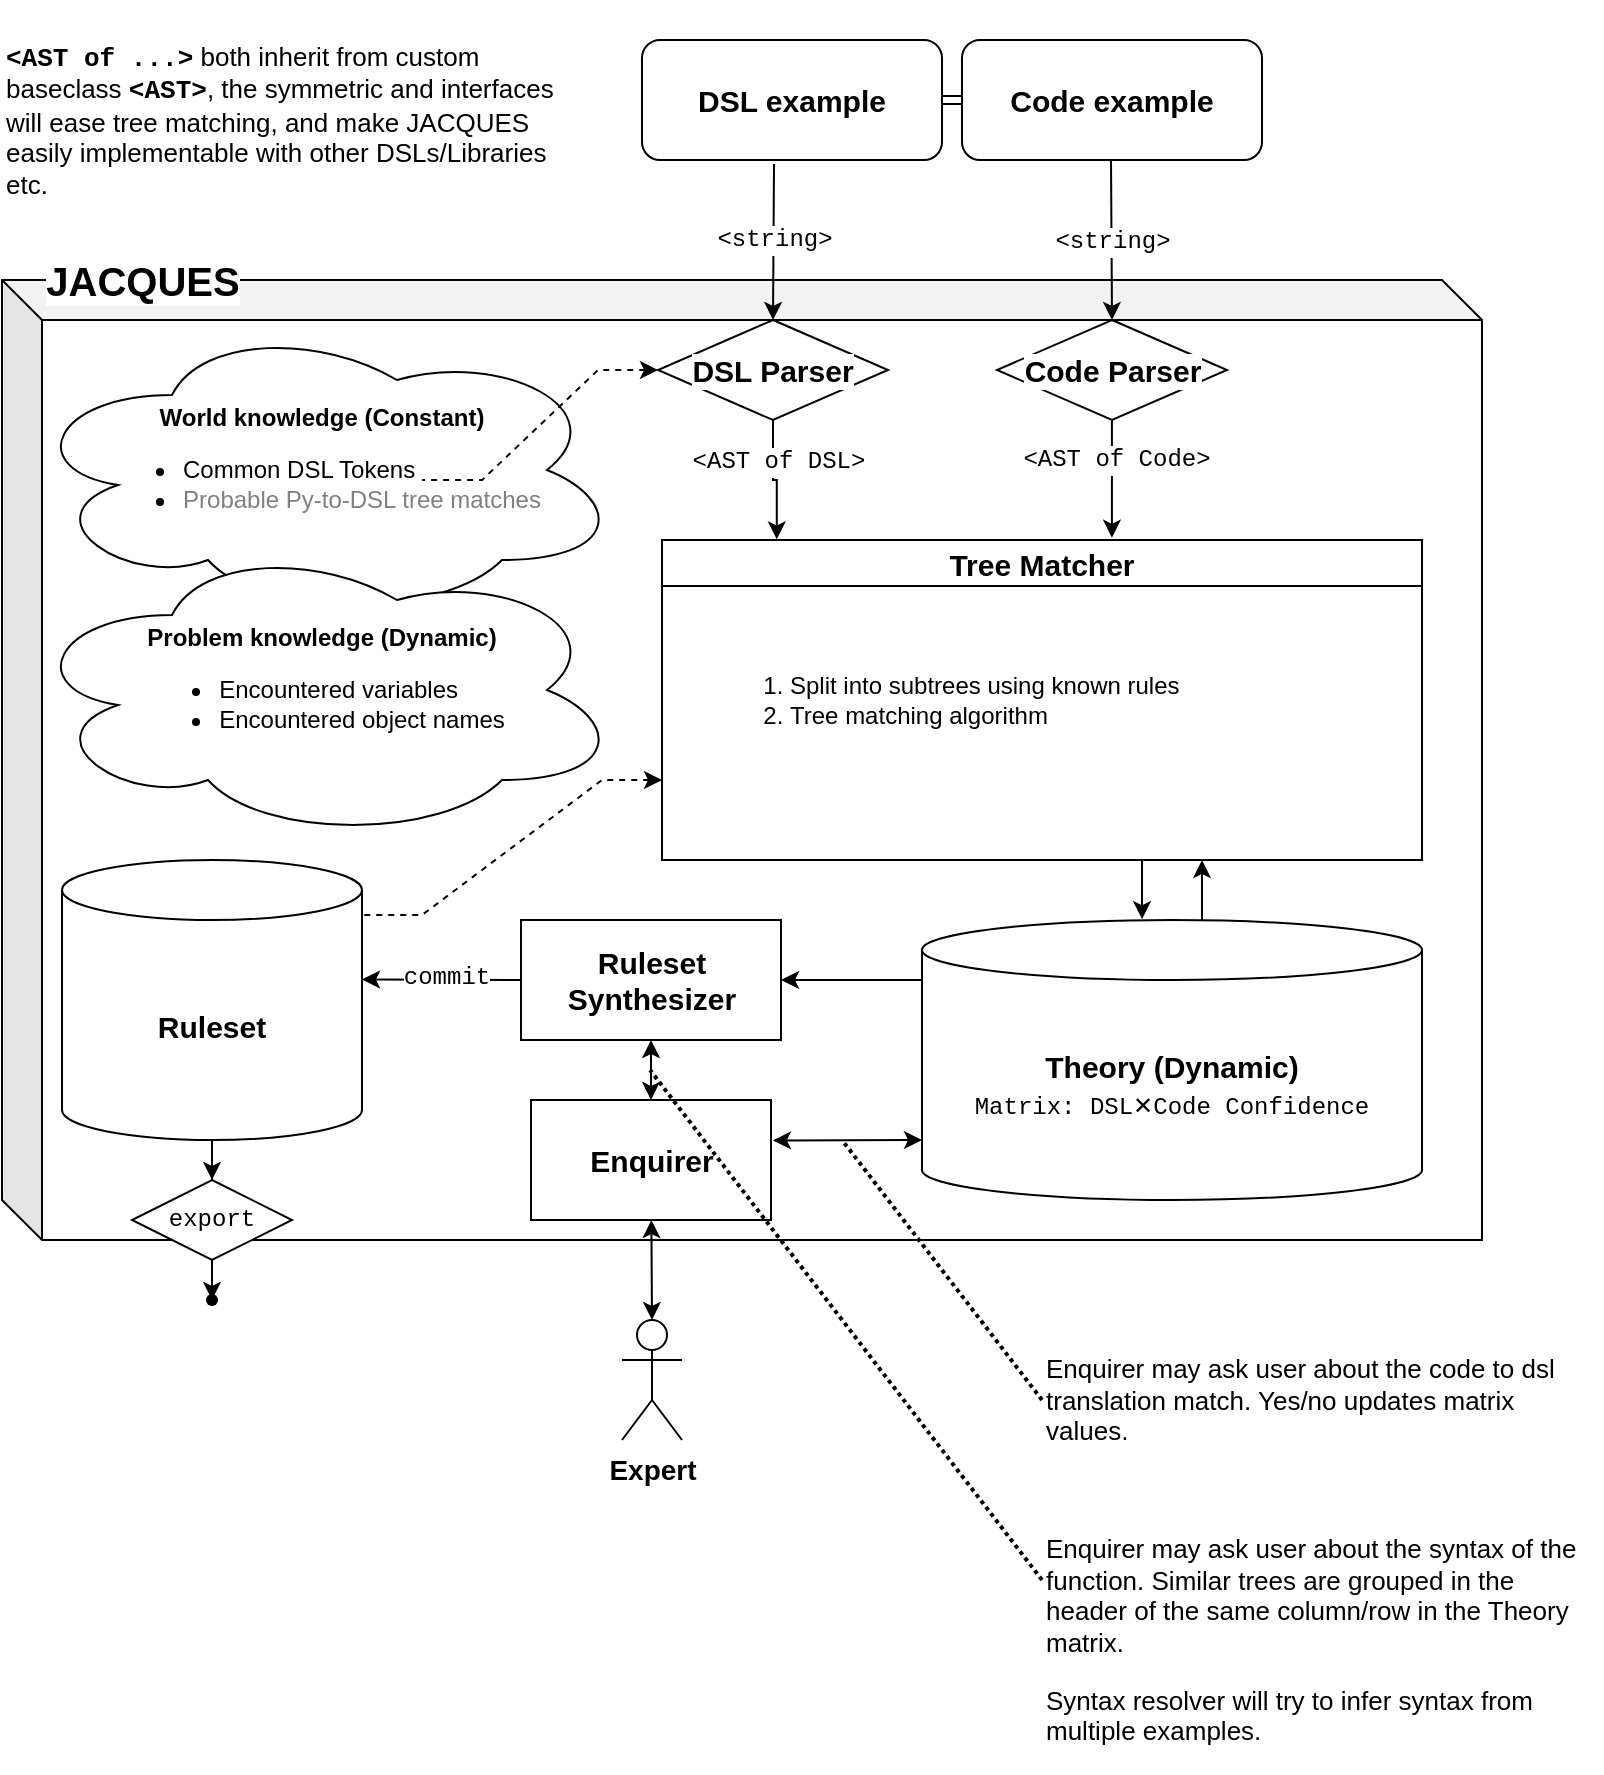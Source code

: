 <mxfile version="20.1.1" type="github">
  <diagram id="MzWI8Xbqk4ogClHRenAQ" name="Page-1">
    <mxGraphModel dx="1422" dy="724" grid="1" gridSize="10" guides="1" tooltips="1" connect="1" arrows="1" fold="1" page="1" pageScale="1" pageWidth="850" pageHeight="1100" math="0" shadow="0">
      <root>
        <mxCell id="0" />
        <mxCell id="1" parent="0" />
        <mxCell id="j6rCjOf4KR4LdH4R0Cua-5" value="" style="shape=cube;whiteSpace=wrap;html=1;boundedLbl=1;backgroundOutline=0;darkOpacity=0.05;darkOpacity2=0.1;rotatable=0;cloneable=0;deletable=1;resizable=0;movable=0;recursiveResize=0;allowArrows=0;connectable=0;" parent="1" vertex="1">
          <mxGeometry x="40" y="160" width="740" height="480" as="geometry" />
        </mxCell>
        <mxCell id="j6rCjOf4KR4LdH4R0Cua-2" value="&lt;div align=&quot;center&quot;&gt;&lt;b&gt;World knowledge (Constant)&lt;br&gt;&lt;/b&gt;&lt;/div&gt;&lt;div align=&quot;left&quot;&gt;&lt;ul&gt;&lt;li&gt;Common DSL Tokens&lt;/li&gt;&lt;li&gt;&lt;font color=&quot;#808080&quot;&gt;Probable Py-to-DSL tree matches&lt;/font&gt;&lt;/li&gt;&lt;/ul&gt;&lt;/div&gt;" style="ellipse;shape=cloud;whiteSpace=wrap;html=1;align=center;fontFamily=Helvetica;" parent="1" vertex="1">
          <mxGeometry x="50" y="180" width="300" height="150" as="geometry" />
        </mxCell>
        <mxCell id="j6rCjOf4KR4LdH4R0Cua-3" value="&lt;div align=&quot;center&quot;&gt;&lt;b&gt;Problem knowledge (Dynamic)&lt;br&gt;&lt;/b&gt;&lt;/div&gt;&lt;div align=&quot;left&quot;&gt;&lt;ul&gt;&lt;li&gt;Encountered variables&lt;/li&gt;&lt;li&gt;Encountered object names&lt;/li&gt;&lt;/ul&gt;&lt;/div&gt;" style="ellipse;shape=cloud;whiteSpace=wrap;html=1;align=center;fontFamily=Helvetica;" parent="1" vertex="1">
          <mxGeometry x="50" y="290" width="300" height="150" as="geometry" />
        </mxCell>
        <mxCell id="j6rCjOf4KR4LdH4R0Cua-7" value="JACQUES" style="text;html=1;align=center;verticalAlign=middle;resizable=0;points=[];autosize=1;strokeColor=none;fillColor=none;fontStyle=1;horizontal=1;fontSize=20;labelBackgroundColor=default;shadow=0;rounded=0;fontFamily=Helvetica;" parent="1" vertex="1">
          <mxGeometry x="50" y="140" width="120" height="40" as="geometry" />
        </mxCell>
        <mxCell id="j6rCjOf4KR4LdH4R0Cua-39" value="" style="edgeStyle=orthogonalEdgeStyle;rounded=0;orthogonalLoop=1;jettySize=auto;html=1;fontFamily=Courier New;fontSize=12;strokeWidth=1;" parent="1" source="j6rCjOf4KR4LdH4R0Cua-9" target="j6rCjOf4KR4LdH4R0Cua-38" edge="1">
          <mxGeometry relative="1" as="geometry" />
        </mxCell>
        <mxCell id="j6rCjOf4KR4LdH4R0Cua-9" value="&lt;div style=&quot;font-size: 15px;&quot;&gt;Ruleset&lt;br style=&quot;font-size: 15px;&quot;&gt;&lt;/div&gt;" style="shape=cylinder3;whiteSpace=wrap;html=1;boundedLbl=1;backgroundOutline=1;size=15;rounded=0;shadow=0;labelBackgroundColor=default;fontSize=15;fontFamily=Helvetica;fontStyle=1" parent="1" vertex="1">
          <mxGeometry x="70" y="450" width="150" height="140" as="geometry" />
        </mxCell>
        <mxCell id="j6rCjOf4KR4LdH4R0Cua-10" value="DSL example" style="rounded=1;whiteSpace=wrap;html=1;shadow=0;labelBackgroundColor=default;fontSize=15;fontFamily=Helvetica;fontStyle=1" parent="1" vertex="1">
          <mxGeometry x="360" y="40" width="150" height="60" as="geometry" />
        </mxCell>
        <mxCell id="j6rCjOf4KR4LdH4R0Cua-17" style="edgeStyle=orthogonalEdgeStyle;shape=link;rounded=0;orthogonalLoop=1;jettySize=auto;html=1;entryX=1;entryY=0.5;entryDx=0;entryDy=0;fontSize=20;strokeWidth=1;" parent="1" source="j6rCjOf4KR4LdH4R0Cua-11" target="j6rCjOf4KR4LdH4R0Cua-10" edge="1">
          <mxGeometry relative="1" as="geometry" />
        </mxCell>
        <mxCell id="j6rCjOf4KR4LdH4R0Cua-11" value="Code example" style="rounded=1;whiteSpace=wrap;html=1;shadow=0;labelBackgroundColor=default;fontSize=15;fontFamily=Helvetica;fontStyle=1" parent="1" vertex="1">
          <mxGeometry x="520" y="40" width="150" height="60" as="geometry" />
        </mxCell>
        <mxCell id="j6rCjOf4KR4LdH4R0Cua-12" value="&amp;lt;&lt;font style=&quot;font-size: 12px;&quot;&gt;string&amp;gt;&lt;/font&gt;" style="endArrow=classic;html=1;rounded=0;fontSize=12;exitX=0.44;exitY=1.033;exitDx=0;exitDy=0;exitPerimeter=0;entryX=0.5;entryY=0;entryDx=0;entryDy=0;verticalAlign=middle;fontFamily=Courier New;fontStyle=0" parent="1" source="j6rCjOf4KR4LdH4R0Cua-10" target="j6rCjOf4KR4LdH4R0Cua-19" edge="1">
          <mxGeometry x="-0.025" width="50" height="50" relative="1" as="geometry">
            <mxPoint x="470" y="320" as="sourcePoint" />
            <mxPoint x="426.3" y="240.16" as="targetPoint" />
            <mxPoint as="offset" />
          </mxGeometry>
        </mxCell>
        <mxCell id="j6rCjOf4KR4LdH4R0Cua-13" value="" style="endArrow=classic;html=1;rounded=0;fontSize=20;exitX=0.44;exitY=1.033;exitDx=0;exitDy=0;exitPerimeter=0;entryX=0.5;entryY=0;entryDx=0;entryDy=0;" parent="1" target="j6rCjOf4KR4LdH4R0Cua-20" edge="1">
          <mxGeometry width="50" height="50" relative="1" as="geometry">
            <mxPoint x="594.5" y="100.0" as="sourcePoint" />
            <mxPoint x="594.8" y="238.18" as="targetPoint" />
          </mxGeometry>
        </mxCell>
        <mxCell id="j6rCjOf4KR4LdH4R0Cua-23" value="&amp;lt;string&amp;gt;" style="edgeLabel;html=1;align=center;verticalAlign=middle;resizable=0;points=[];fontSize=12;fontFamily=Courier New;fontStyle=0" parent="j6rCjOf4KR4LdH4R0Cua-13" vertex="1" connectable="0">
          <mxGeometry x="-0.241" y="1" relative="1" as="geometry">
            <mxPoint x="-1" y="10" as="offset" />
          </mxGeometry>
        </mxCell>
        <mxCell id="j6rCjOf4KR4LdH4R0Cua-28" value="" style="edgeStyle=orthogonalEdgeStyle;rounded=0;orthogonalLoop=1;jettySize=auto;html=1;fontFamily=Courier New;fontSize=12;strokeWidth=1;entryX=0.151;entryY=-0.002;entryDx=0;entryDy=0;entryPerimeter=0;" parent="1" source="j6rCjOf4KR4LdH4R0Cua-19" target="j6rCjOf4KR4LdH4R0Cua-35" edge="1">
          <mxGeometry relative="1" as="geometry">
            <mxPoint x="426" y="330" as="targetPoint" />
          </mxGeometry>
        </mxCell>
        <mxCell id="j6rCjOf4KR4LdH4R0Cua-33" value="&amp;lt;AST of DSL&amp;gt;" style="edgeLabel;html=1;align=center;verticalAlign=middle;resizable=0;points=[];fontSize=12;fontFamily=Courier New;fontStyle=0" parent="j6rCjOf4KR4LdH4R0Cua-28" vertex="1" connectable="0">
          <mxGeometry x="-0.327" y="2" relative="1" as="geometry">
            <mxPoint as="offset" />
          </mxGeometry>
        </mxCell>
        <mxCell id="j6rCjOf4KR4LdH4R0Cua-19" value="DSL Parser" style="rhombus;whiteSpace=wrap;html=1;rounded=0;shadow=0;labelBackgroundColor=default;fontSize=15;fontFamily=Helvetica;fontStyle=1" parent="1" vertex="1">
          <mxGeometry x="368" y="180" width="115" height="50" as="geometry" />
        </mxCell>
        <mxCell id="j6rCjOf4KR4LdH4R0Cua-27" value="" style="edgeStyle=orthogonalEdgeStyle;rounded=0;orthogonalLoop=1;jettySize=auto;html=1;fontFamily=Courier New;fontSize=12;strokeWidth=1;entryX=0.592;entryY=-0.007;entryDx=0;entryDy=0;entryPerimeter=0;" parent="1" source="j6rCjOf4KR4LdH4R0Cua-20" target="j6rCjOf4KR4LdH4R0Cua-35" edge="1">
          <mxGeometry relative="1" as="geometry">
            <mxPoint x="595" y="300" as="targetPoint" />
          </mxGeometry>
        </mxCell>
        <mxCell id="j6rCjOf4KR4LdH4R0Cua-34" value="&amp;lt;AST of Code&amp;gt;" style="edgeLabel;html=1;align=center;verticalAlign=middle;resizable=0;points=[];fontSize=12;fontFamily=Courier New;fontStyle=0" parent="j6rCjOf4KR4LdH4R0Cua-27" vertex="1" connectable="0">
          <mxGeometry x="-0.343" y="2" relative="1" as="geometry">
            <mxPoint as="offset" />
          </mxGeometry>
        </mxCell>
        <mxCell id="j6rCjOf4KR4LdH4R0Cua-20" value="Code Parser" style="rhombus;whiteSpace=wrap;html=1;rounded=0;shadow=0;labelBackgroundColor=default;fontSize=15;fontFamily=Helvetica;fontStyle=1" parent="1" vertex="1">
          <mxGeometry x="537.5" y="180" width="115" height="50" as="geometry" />
        </mxCell>
        <mxCell id="j6rCjOf4KR4LdH4R0Cua-32" value="" style="elbow=horizontal;endArrow=none;html=1;rounded=0;fontFamily=Courier New;fontSize=12;strokeWidth=1;dashed=1;exitX=0;exitY=0.5;exitDx=0;exitDy=0;entryX=0.667;entryY=0.533;entryDx=0;entryDy=0;entryPerimeter=0;edgeStyle=entityRelationEdgeStyle;startArrow=classic;startFill=1;endFill=0;" parent="1" source="j6rCjOf4KR4LdH4R0Cua-19" target="j6rCjOf4KR4LdH4R0Cua-2" edge="1">
          <mxGeometry width="50" height="50" relative="1" as="geometry">
            <mxPoint x="490" y="420" as="sourcePoint" />
            <mxPoint x="560" y="310" as="targetPoint" />
          </mxGeometry>
        </mxCell>
        <mxCell id="j6rCjOf4KR4LdH4R0Cua-48" style="rounded=0;orthogonalLoop=1;jettySize=auto;html=1;entryX=0.44;entryY=-0.003;entryDx=0;entryDy=0;entryPerimeter=0;fontFamily=Courier New;fontSize=12;strokeWidth=1;" parent="1" target="j6rCjOf4KR4LdH4R0Cua-47" edge="1">
          <mxGeometry relative="1" as="geometry">
            <mxPoint x="610" y="450" as="sourcePoint" />
          </mxGeometry>
        </mxCell>
        <mxCell id="j6rCjOf4KR4LdH4R0Cua-35" value="Tree Matcher" style="swimlane;rounded=0;shadow=0;labelBackgroundColor=default;fontFamily=Helvetica;fontSize=15;fontStyle=1" parent="1" vertex="1">
          <mxGeometry x="370" y="290" width="380" height="160" as="geometry">
            <mxRectangle x="368" y="330" width="120" height="30" as="alternateBounds" />
          </mxGeometry>
        </mxCell>
        <mxCell id="j6rCjOf4KR4LdH4R0Cua-44" value="&lt;div align=&quot;left&quot;&gt;&lt;ol&gt;&lt;li&gt;Split into subtrees using known rules&lt;/li&gt;&lt;li&gt;Tree matching algorithm&lt;/li&gt;&lt;/ol&gt;&lt;/div&gt;" style="text;html=1;strokeColor=none;fillColor=none;align=left;verticalAlign=middle;whiteSpace=wrap;rounded=0;shadow=0;labelBackgroundColor=default;fontFamily=Helvetica;fontSize=12;labelPosition=center;verticalLabelPosition=middle;" parent="j6rCjOf4KR4LdH4R0Cua-35" vertex="1">
          <mxGeometry x="22" y="40" width="298" height="80" as="geometry" />
        </mxCell>
        <mxCell id="j6rCjOf4KR4LdH4R0Cua-41" value="" style="edgeStyle=orthogonalEdgeStyle;rounded=0;orthogonalLoop=1;jettySize=auto;html=1;fontFamily=Courier New;fontSize=12;strokeWidth=1;" parent="1" source="j6rCjOf4KR4LdH4R0Cua-38" target="j6rCjOf4KR4LdH4R0Cua-40" edge="1">
          <mxGeometry relative="1" as="geometry" />
        </mxCell>
        <mxCell id="j6rCjOf4KR4LdH4R0Cua-38" value="export" style="rhombus;whiteSpace=wrap;html=1;rounded=0;shadow=0;labelBackgroundColor=default;fontFamily=Courier New;fontSize=12;" parent="1" vertex="1">
          <mxGeometry x="105" y="610" width="80" height="40" as="geometry" />
        </mxCell>
        <mxCell id="j6rCjOf4KR4LdH4R0Cua-40" value="" style="shape=waypoint;sketch=0;size=6;pointerEvents=1;points=[];fillColor=default;resizable=0;rotatable=0;perimeter=centerPerimeter;snapToPoint=1;fontFamily=Courier New;rounded=0;shadow=0;labelBackgroundColor=default;" parent="1" vertex="1">
          <mxGeometry x="125" y="650" width="40" height="40" as="geometry" />
        </mxCell>
        <mxCell id="j6rCjOf4KR4LdH4R0Cua-46" value="" style="endArrow=none;html=1;rounded=0;fontFamily=Courier New;fontSize=12;strokeWidth=1;entryX=1;entryY=0;entryDx=0;entryDy=27.5;entryPerimeter=0;dashed=1;exitX=0;exitY=0.75;exitDx=0;exitDy=0;edgeStyle=entityRelationEdgeStyle;startArrow=classic;startFill=1;endFill=0;" parent="1" source="j6rCjOf4KR4LdH4R0Cua-35" target="j6rCjOf4KR4LdH4R0Cua-9" edge="1">
          <mxGeometry width="50" height="50" relative="1" as="geometry">
            <mxPoint x="370" y="505" as="sourcePoint" />
            <mxPoint x="560" y="390" as="targetPoint" />
          </mxGeometry>
        </mxCell>
        <mxCell id="j6rCjOf4KR4LdH4R0Cua-47" value="&lt;div style=&quot;font-size: 15px;&quot; align=&quot;center&quot;&gt;&lt;font style=&quot;font-size: 15px;&quot;&gt;Theory (Dynamic)&lt;/font&gt;&lt;/div&gt;&lt;div style=&quot;font-size: 15px;&quot; align=&quot;center&quot;&gt;&lt;font style=&quot;font-size: 15px;&quot;&gt;&lt;span style=&quot;font-weight: normal;&quot;&gt;&lt;font style=&quot;font-size: 12px;&quot; face=&quot;Courier New&quot;&gt;Matrix: DSL✕Code Confidence&lt;/font&gt;&lt;/span&gt;&lt;br style=&quot;font-size: 15px;&quot;&gt;&lt;/font&gt;&lt;/div&gt;" style="shape=cylinder3;whiteSpace=wrap;html=1;boundedLbl=1;backgroundOutline=1;size=15;rounded=0;shadow=0;labelBackgroundColor=default;fontFamily=Helvetica;fontSize=15;align=center;fontStyle=1" parent="1" vertex="1">
          <mxGeometry x="500" y="480" width="250" height="140" as="geometry" />
        </mxCell>
        <mxCell id="j6rCjOf4KR4LdH4R0Cua-49" style="rounded=0;orthogonalLoop=1;jettySize=auto;html=1;fontFamily=Courier New;fontSize=12;strokeWidth=1;exitX=0.56;exitY=0;exitDx=0;exitDy=0;exitPerimeter=0;" parent="1" source="j6rCjOf4KR4LdH4R0Cua-47" edge="1">
          <mxGeometry relative="1" as="geometry">
            <mxPoint x="635" y="460" as="sourcePoint" />
            <mxPoint x="640" y="450" as="targetPoint" />
          </mxGeometry>
        </mxCell>
        <mxCell id="j6rCjOf4KR4LdH4R0Cua-56" style="edgeStyle=none;rounded=0;orthogonalLoop=1;jettySize=auto;html=1;entryX=0.5;entryY=0;entryDx=0;entryDy=0;entryPerimeter=0;fontFamily=Courier New;fontSize=12;startArrow=classic;startFill=1;endArrow=classic;endFill=1;strokeWidth=1;" parent="1" source="j6rCjOf4KR4LdH4R0Cua-52" target="j6rCjOf4KR4LdH4R0Cua-53" edge="1">
          <mxGeometry relative="1" as="geometry" />
        </mxCell>
        <mxCell id="j6rCjOf4KR4LdH4R0Cua-52" value="Enquirer" style="rounded=0;whiteSpace=wrap;html=1;shadow=0;labelBackgroundColor=default;fontFamily=Helvetica;fontSize=15;fontStyle=1" parent="1" vertex="1">
          <mxGeometry x="304.5" y="570" width="120" height="60" as="geometry" />
        </mxCell>
        <mxCell id="j6rCjOf4KR4LdH4R0Cua-53" value="Expert" style="shape=umlActor;verticalLabelPosition=bottom;verticalAlign=top;html=1;outlineConnect=0;rounded=0;shadow=0;labelBackgroundColor=default;fontFamily=Helvetica;fontSize=14;fontStyle=1" parent="1" vertex="1">
          <mxGeometry x="350" y="680" width="30" height="60" as="geometry" />
        </mxCell>
        <mxCell id="j6rCjOf4KR4LdH4R0Cua-57" value="" style="endArrow=classic;startArrow=classic;html=1;rounded=0;fontFamily=Courier New;fontSize=12;strokeWidth=1;exitX=1.008;exitY=0.337;exitDx=0;exitDy=0;exitPerimeter=0;" parent="1" source="j6rCjOf4KR4LdH4R0Cua-52" edge="1">
          <mxGeometry width="50" height="50" relative="1" as="geometry">
            <mxPoint x="460" y="590" as="sourcePoint" />
            <mxPoint x="500" y="590" as="targetPoint" />
          </mxGeometry>
        </mxCell>
        <mxCell id="j6rCjOf4KR4LdH4R0Cua-60" value="" style="endArrow=classic;html=1;rounded=0;fontFamily=Courier New;fontSize=12;strokeWidth=1;exitX=0;exitY=0.5;exitDx=0;exitDy=0;" parent="1" source="HDfJS3hetedEApgrcwt5-2" edge="1">
          <mxGeometry width="50" height="50" relative="1" as="geometry">
            <mxPoint x="300" y="509.71" as="sourcePoint" />
            <mxPoint x="220" y="509.71" as="targetPoint" />
          </mxGeometry>
        </mxCell>
        <mxCell id="j6rCjOf4KR4LdH4R0Cua-61" value="&lt;div style=&quot;font-size: 12px;&quot;&gt;commit&lt;/div&gt;" style="edgeLabel;html=1;align=center;verticalAlign=middle;resizable=0;points=[];fontSize=12;fontFamily=Courier New;fontStyle=0" parent="j6rCjOf4KR4LdH4R0Cua-60" vertex="1" connectable="0">
          <mxGeometry x="-0.267" y="-2" relative="1" as="geometry">
            <mxPoint x="-9" y="1" as="offset" />
          </mxGeometry>
        </mxCell>
        <mxCell id="j6rCjOf4KR4LdH4R0Cua-62" value="&lt;font style=&quot;font-size: 13px;&quot;&gt;&lt;b style=&quot;&quot;&gt;&lt;font style=&quot;font-size: 13px;&quot; face=&quot;Courier New&quot;&gt;&amp;lt;AST of ...&amp;gt;&lt;/font&gt;&lt;/b&gt; both inherit from custom baseclass &lt;b style=&quot;&quot;&gt;&lt;font style=&quot;font-size: 13px;&quot; face=&quot;Courier New&quot;&gt;&amp;lt;AST&amp;gt;&lt;/font&gt;&lt;/b&gt;, the symmetric and interfaces will ease tree matching, and make JACQUES easily implementable with other DSLs/Libraries etc.&lt;/font&gt;" style="text;html=1;strokeColor=none;fillColor=none;align=left;verticalAlign=middle;whiteSpace=wrap;rounded=0;shadow=0;labelBackgroundColor=default;fontFamily=Helvetica;fontSize=12;fontColor=#000000;" parent="1" vertex="1">
          <mxGeometry x="40" y="20" width="290" height="120" as="geometry" />
        </mxCell>
        <mxCell id="j6rCjOf4KR4LdH4R0Cua-63" value="" style="shape=image;html=1;verticalAlign=top;verticalLabelPosition=bottom;labelBackgroundColor=#ffffff;imageAspect=0;aspect=fixed;image=https://cdn4.iconfinder.com/data/icons/ionicons/512/icon-ios7-glasses-outline-128.png;rounded=0;shadow=0;fontFamily=Helvetica;fontSize=12;fontColor=#000000;" parent="1" vertex="1">
          <mxGeometry x="358" y="680" width="13" height="13" as="geometry" />
        </mxCell>
        <mxCell id="HDfJS3hetedEApgrcwt5-7" value="" style="edgeStyle=orthogonalEdgeStyle;rounded=0;orthogonalLoop=1;jettySize=auto;html=1;fontSize=15;startArrow=classic;startFill=1;" parent="1" source="HDfJS3hetedEApgrcwt5-2" target="j6rCjOf4KR4LdH4R0Cua-52" edge="1">
          <mxGeometry relative="1" as="geometry" />
        </mxCell>
        <mxCell id="HDfJS3hetedEApgrcwt5-2" value="&lt;font style=&quot;font-size: 15px;&quot;&gt;&lt;b&gt;Ruleset Synthesizer&lt;br&gt;&lt;/b&gt;&lt;/font&gt;" style="rounded=0;whiteSpace=wrap;html=1;" parent="1" vertex="1">
          <mxGeometry x="299.5" y="480" width="130" height="60" as="geometry" />
        </mxCell>
        <mxCell id="HDfJS3hetedEApgrcwt5-4" value="" style="endArrow=classic;html=1;rounded=0;fontFamily=Courier New;fontSize=12;strokeWidth=1;entryX=1;entryY=0.5;entryDx=0;entryDy=0;" parent="1" target="HDfJS3hetedEApgrcwt5-2" edge="1">
          <mxGeometry width="50" height="50" relative="1" as="geometry">
            <mxPoint x="500" y="510" as="sourcePoint" />
            <mxPoint x="420" y="509.71" as="targetPoint" />
          </mxGeometry>
        </mxCell>
        <mxCell id="HDfJS3hetedEApgrcwt5-8" value="" style="endArrow=none;dashed=1;html=1;strokeWidth=2;rounded=0;fontSize=15;dashPattern=1 1;" parent="1" edge="1">
          <mxGeometry width="50" height="50" relative="1" as="geometry">
            <mxPoint x="560" y="810" as="sourcePoint" />
            <mxPoint x="364" y="555" as="targetPoint" />
          </mxGeometry>
        </mxCell>
        <mxCell id="HDfJS3hetedEApgrcwt5-9" value="" style="endArrow=none;dashed=1;html=1;strokeWidth=2;rounded=0;fontSize=15;dashPattern=1 1;" parent="1" edge="1">
          <mxGeometry width="50" height="50" relative="1" as="geometry">
            <mxPoint x="560" y="720" as="sourcePoint" />
            <mxPoint x="460" y="590" as="targetPoint" />
          </mxGeometry>
        </mxCell>
        <mxCell id="HDfJS3hetedEApgrcwt5-11" value="&lt;p style=&quot;font-size: 13px;&quot;&gt;&lt;font style=&quot;font-size: 13px;&quot; face=&quot;Helvetica&quot;&gt;Enquirer may ask user about the code to dsl translation match. Yes/no updates matrix values.&lt;br&gt;&lt;/font&gt;&lt;/p&gt;" style="text;html=1;strokeColor=none;fillColor=none;align=left;verticalAlign=middle;whiteSpace=wrap;rounded=0;shadow=0;labelBackgroundColor=default;fontFamily=Helvetica;fontSize=12;fontColor=#000000;" parent="1" vertex="1">
          <mxGeometry x="560" y="700" width="280" height="40" as="geometry" />
        </mxCell>
        <mxCell id="HDfJS3hetedEApgrcwt5-12" value="&lt;p style=&quot;font-size: 13px;&quot;&gt;&lt;font style=&quot;font-size: 13px;&quot; face=&quot;Helvetica&quot;&gt;Enquirer may ask user about the syntax of the function. Similar trees are grouped in the header of the same column/row in the Theory matrix.&lt;/font&gt;&lt;/p&gt;&lt;p style=&quot;font-size: 13px;&quot;&gt;&lt;font style=&quot;font-size: 13px;&quot; face=&quot;Helvetica&quot;&gt;Syntax resolver will try to infer syntax from multiple examples.&lt;/font&gt;&lt;/p&gt;" style="text;html=1;strokeColor=none;fillColor=none;align=left;verticalAlign=middle;whiteSpace=wrap;rounded=0;shadow=0;labelBackgroundColor=default;fontFamily=Helvetica;fontSize=12;fontColor=#000000;" parent="1" vertex="1">
          <mxGeometry x="560" y="820" width="280" height="40" as="geometry" />
        </mxCell>
      </root>
    </mxGraphModel>
  </diagram>
</mxfile>
